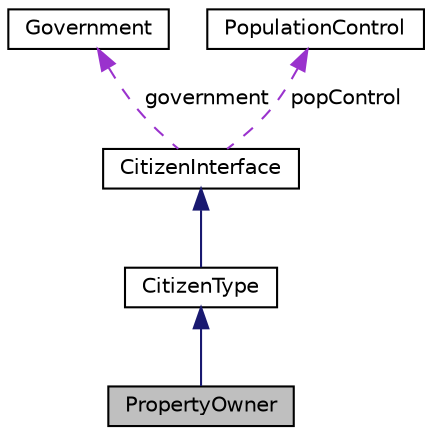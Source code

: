 digraph "PropertyOwner"
{
 // LATEX_PDF_SIZE
  edge [fontname="Helvetica",fontsize="10",labelfontname="Helvetica",labelfontsize="10"];
  node [fontname="Helvetica",fontsize="10",shape=record];
  Node1 [label="PropertyOwner",height=0.2,width=0.4,color="black", fillcolor="grey75", style="filled", fontcolor="black",tooltip="Concrete decorator class for citizens with residential property."];
  Node2 -> Node1 [dir="back",color="midnightblue",fontsize="10",style="solid"];
  Node2 [label="CitizenType",height=0.2,width=0.4,color="black", fillcolor="white", style="filled",URL="$classCitizenType.html",tooltip="A decorator class for enhancing the functionality of citizen objects."];
  Node3 -> Node2 [dir="back",color="midnightblue",fontsize="10",style="solid"];
  Node3 [label="CitizenInterface",height=0.2,width=0.4,color="black", fillcolor="white", style="filled",URL="$classCitizenInterface.html",tooltip="An abstract base class that defines the interface for Citizen components."];
  Node4 -> Node3 [dir="back",color="darkorchid3",fontsize="10",style="dashed",label=" government" ];
  Node4 [label="Government",height=0.2,width=0.4,color="black", fillcolor="white", style="filled",URL="$classGovernment.html",tooltip="Base class for government sectors implementing Observer pattern for citizen notifications."];
  Node5 -> Node3 [dir="back",color="darkorchid3",fontsize="10",style="dashed",label=" popControl" ];
  Node5 [label="PopulationControl",height=0.2,width=0.4,color="black", fillcolor="white", style="filled",URL="$classPopulationControl.html",tooltip="Class for managing population dynamics in a city."];
}
